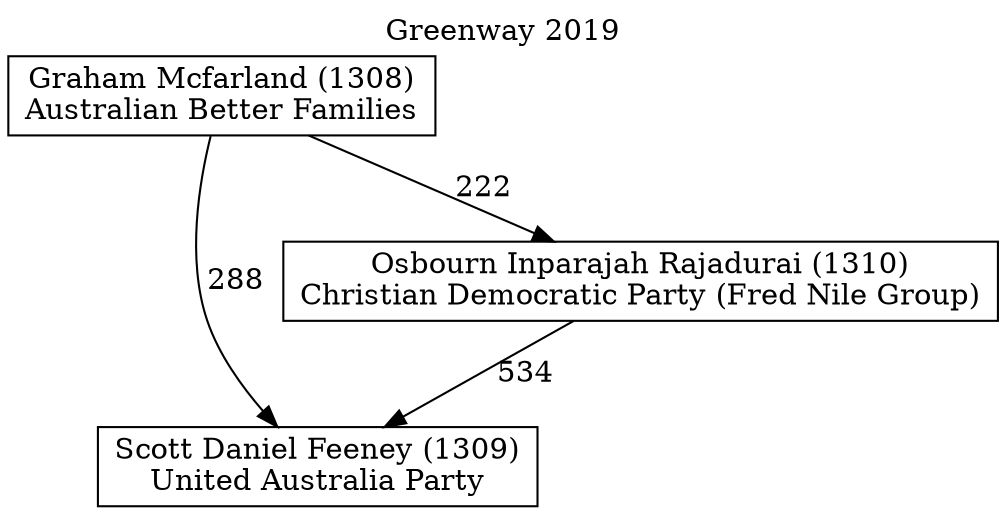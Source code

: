 // House preference flow
digraph "Scott Daniel Feeney (1309)_Greenway_2019" {
	graph [label="Greenway 2019" labelloc=t mclimit=10]
	node [shape=box]
	"Scott Daniel Feeney (1309)" [label="Scott Daniel Feeney (1309)
United Australia Party"]
	"Osbourn Inparajah Rajadurai (1310)" [label="Osbourn Inparajah Rajadurai (1310)
Christian Democratic Party (Fred Nile Group)"]
	"Graham Mcfarland (1308)" [label="Graham Mcfarland (1308)
Australian Better Families"]
	"Osbourn Inparajah Rajadurai (1310)" -> "Scott Daniel Feeney (1309)" [label=534]
	"Graham Mcfarland (1308)" -> "Osbourn Inparajah Rajadurai (1310)" [label=222]
	"Graham Mcfarland (1308)" -> "Scott Daniel Feeney (1309)" [label=288]
}
